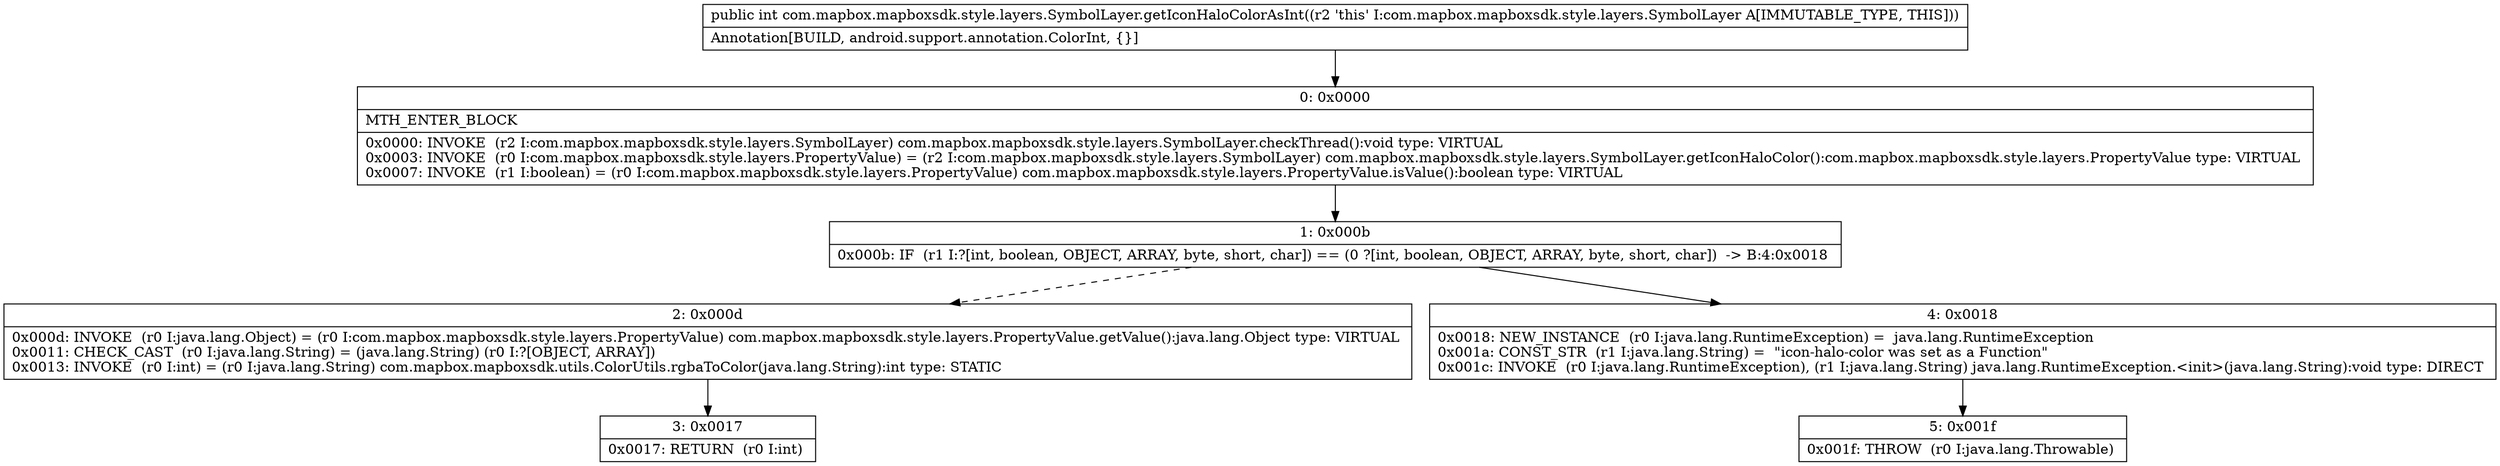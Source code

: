 digraph "CFG forcom.mapbox.mapboxsdk.style.layers.SymbolLayer.getIconHaloColorAsInt()I" {
Node_0 [shape=record,label="{0\:\ 0x0000|MTH_ENTER_BLOCK\l|0x0000: INVOKE  (r2 I:com.mapbox.mapboxsdk.style.layers.SymbolLayer) com.mapbox.mapboxsdk.style.layers.SymbolLayer.checkThread():void type: VIRTUAL \l0x0003: INVOKE  (r0 I:com.mapbox.mapboxsdk.style.layers.PropertyValue) = (r2 I:com.mapbox.mapboxsdk.style.layers.SymbolLayer) com.mapbox.mapboxsdk.style.layers.SymbolLayer.getIconHaloColor():com.mapbox.mapboxsdk.style.layers.PropertyValue type: VIRTUAL \l0x0007: INVOKE  (r1 I:boolean) = (r0 I:com.mapbox.mapboxsdk.style.layers.PropertyValue) com.mapbox.mapboxsdk.style.layers.PropertyValue.isValue():boolean type: VIRTUAL \l}"];
Node_1 [shape=record,label="{1\:\ 0x000b|0x000b: IF  (r1 I:?[int, boolean, OBJECT, ARRAY, byte, short, char]) == (0 ?[int, boolean, OBJECT, ARRAY, byte, short, char])  \-\> B:4:0x0018 \l}"];
Node_2 [shape=record,label="{2\:\ 0x000d|0x000d: INVOKE  (r0 I:java.lang.Object) = (r0 I:com.mapbox.mapboxsdk.style.layers.PropertyValue) com.mapbox.mapboxsdk.style.layers.PropertyValue.getValue():java.lang.Object type: VIRTUAL \l0x0011: CHECK_CAST  (r0 I:java.lang.String) = (java.lang.String) (r0 I:?[OBJECT, ARRAY]) \l0x0013: INVOKE  (r0 I:int) = (r0 I:java.lang.String) com.mapbox.mapboxsdk.utils.ColorUtils.rgbaToColor(java.lang.String):int type: STATIC \l}"];
Node_3 [shape=record,label="{3\:\ 0x0017|0x0017: RETURN  (r0 I:int) \l}"];
Node_4 [shape=record,label="{4\:\ 0x0018|0x0018: NEW_INSTANCE  (r0 I:java.lang.RuntimeException) =  java.lang.RuntimeException \l0x001a: CONST_STR  (r1 I:java.lang.String) =  \"icon\-halo\-color was set as a Function\" \l0x001c: INVOKE  (r0 I:java.lang.RuntimeException), (r1 I:java.lang.String) java.lang.RuntimeException.\<init\>(java.lang.String):void type: DIRECT \l}"];
Node_5 [shape=record,label="{5\:\ 0x001f|0x001f: THROW  (r0 I:java.lang.Throwable) \l}"];
MethodNode[shape=record,label="{public int com.mapbox.mapboxsdk.style.layers.SymbolLayer.getIconHaloColorAsInt((r2 'this' I:com.mapbox.mapboxsdk.style.layers.SymbolLayer A[IMMUTABLE_TYPE, THIS]))  | Annotation[BUILD, android.support.annotation.ColorInt, \{\}]\l}"];
MethodNode -> Node_0;
Node_0 -> Node_1;
Node_1 -> Node_2[style=dashed];
Node_1 -> Node_4;
Node_2 -> Node_3;
Node_4 -> Node_5;
}

